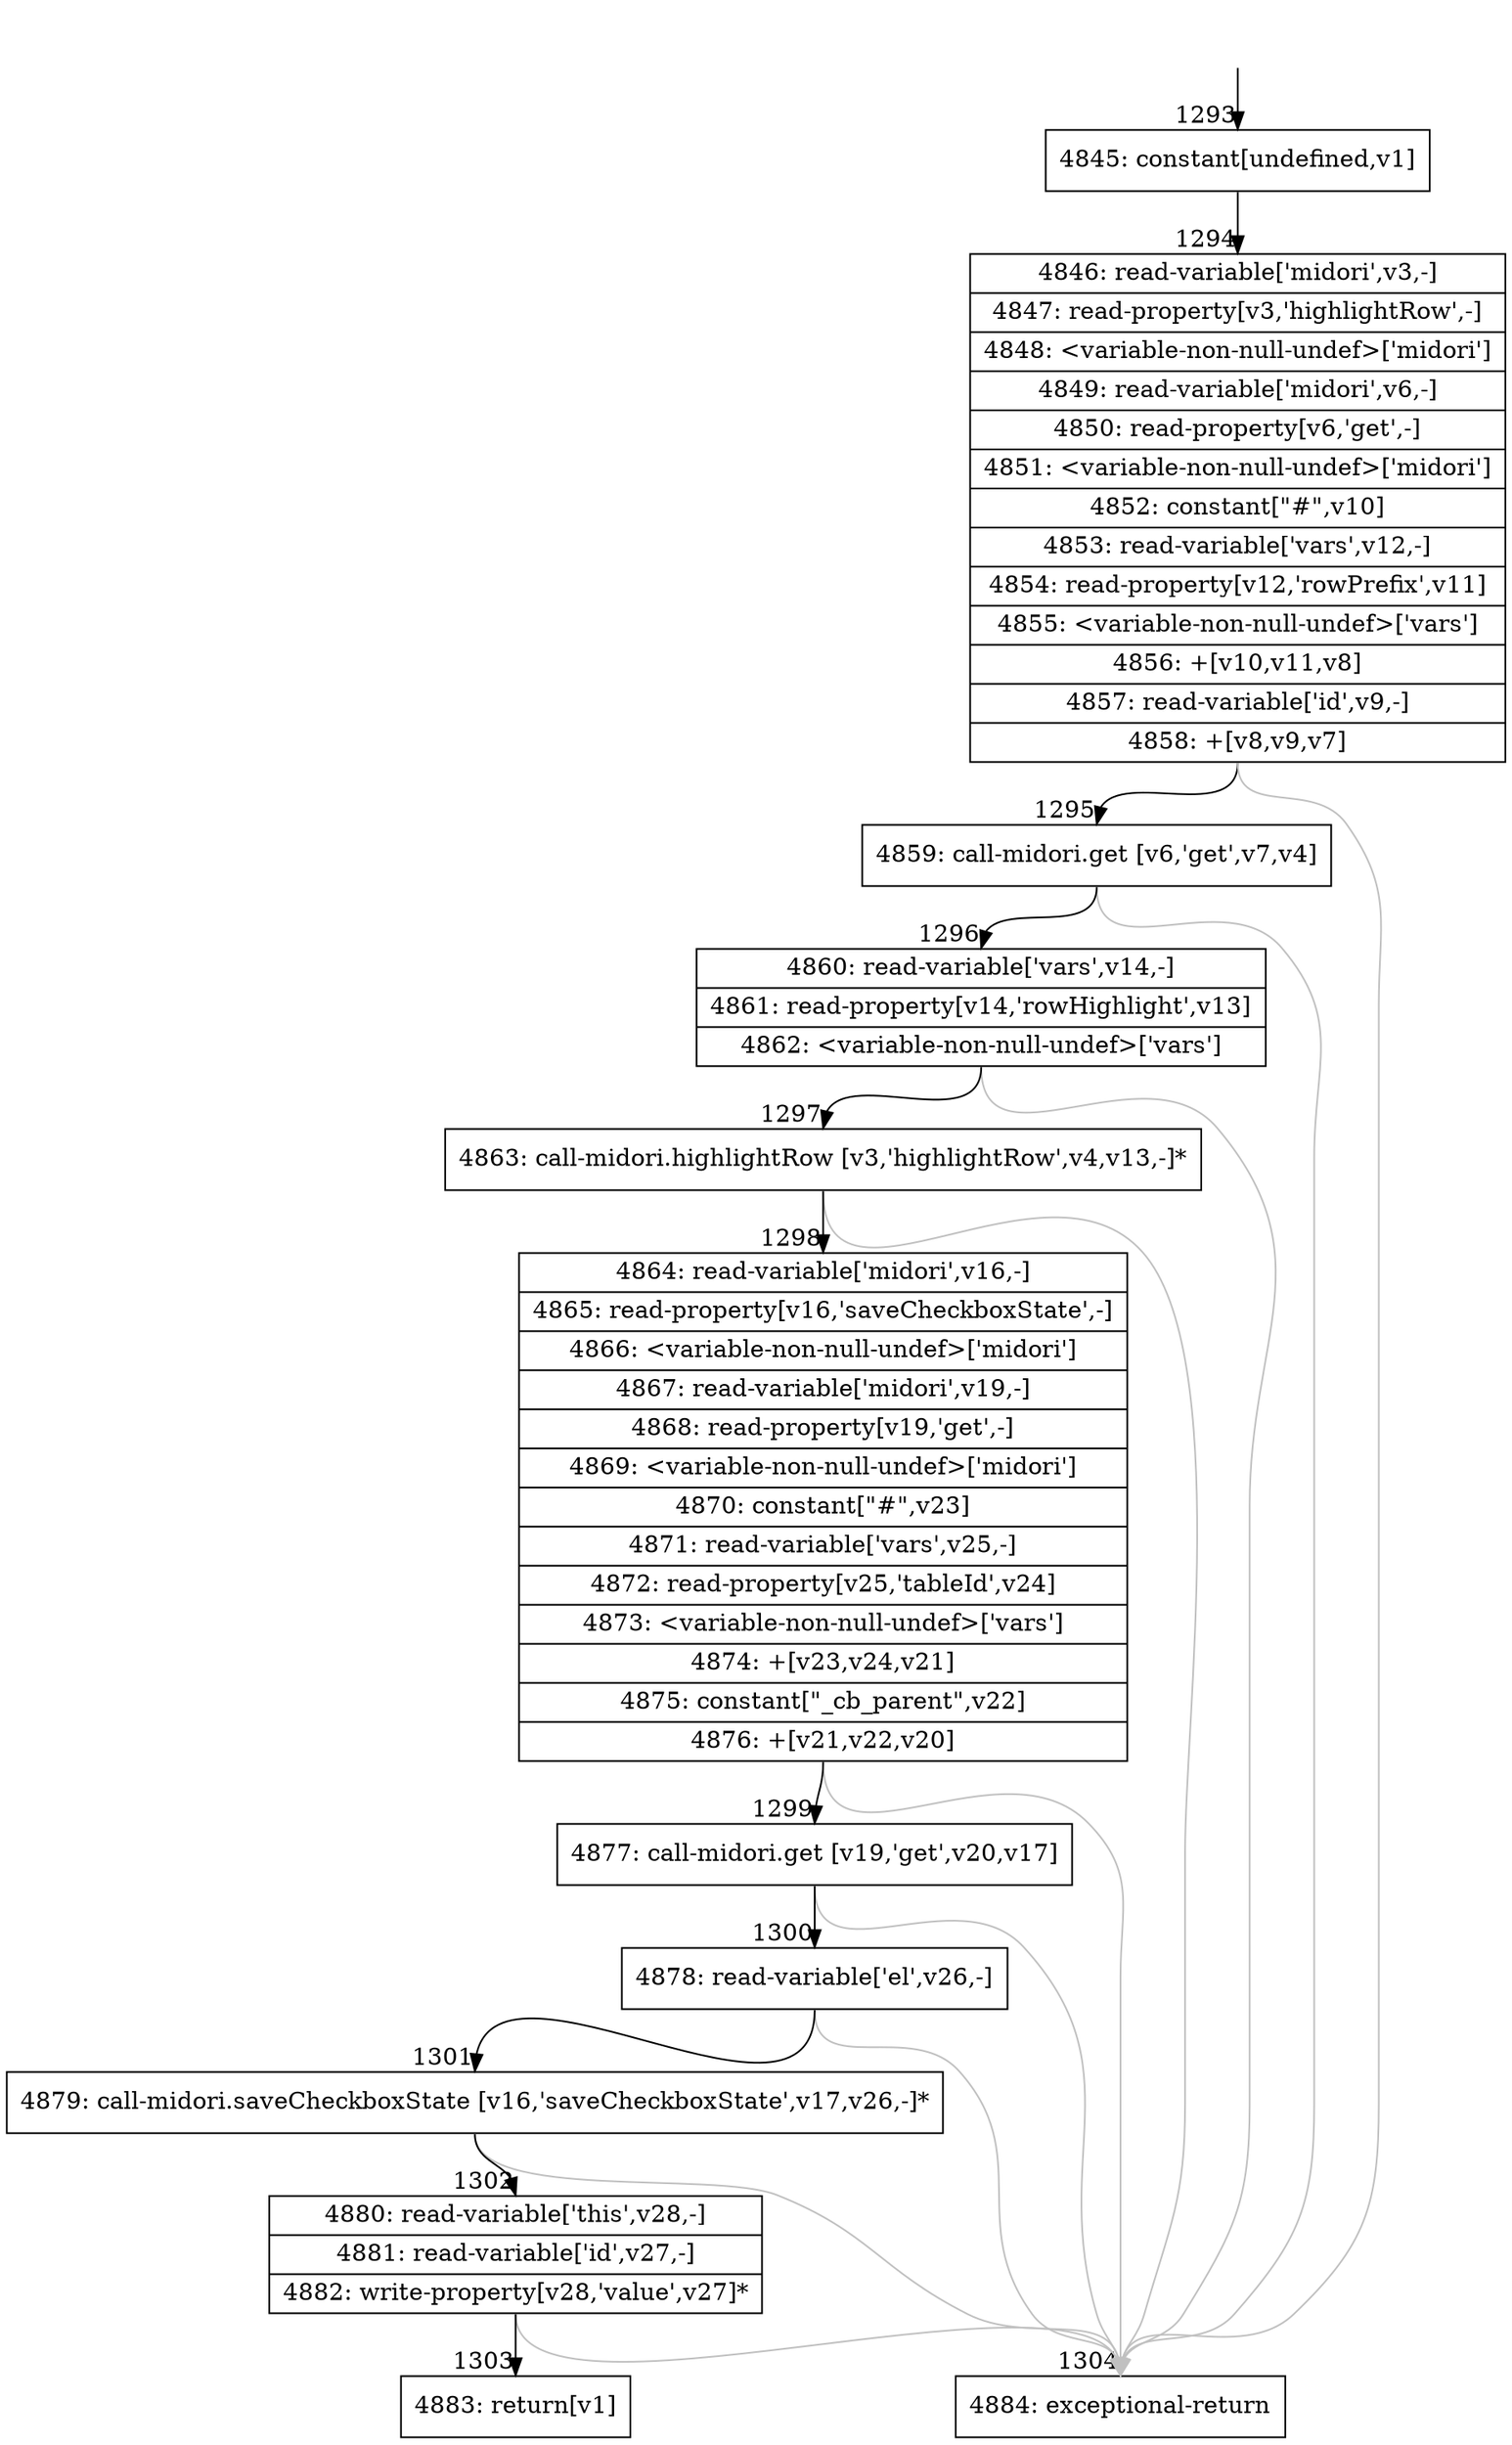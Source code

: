 digraph {
rankdir="TD"
BB_entry78[shape=none,label=""];
BB_entry78 -> BB1293 [tailport=s, headport=n, headlabel="    1293"]
BB1293 [shape=record label="{4845: constant[undefined,v1]}" ] 
BB1293 -> BB1294 [tailport=s, headport=n, headlabel="      1294"]
BB1294 [shape=record label="{4846: read-variable['midori',v3,-]|4847: read-property[v3,'highlightRow',-]|4848: \<variable-non-null-undef\>['midori']|4849: read-variable['midori',v6,-]|4850: read-property[v6,'get',-]|4851: \<variable-non-null-undef\>['midori']|4852: constant[\"#\",v10]|4853: read-variable['vars',v12,-]|4854: read-property[v12,'rowPrefix',v11]|4855: \<variable-non-null-undef\>['vars']|4856: +[v10,v11,v8]|4857: read-variable['id',v9,-]|4858: +[v8,v9,v7]}" ] 
BB1294 -> BB1295 [tailport=s, headport=n, headlabel="      1295"]
BB1294 -> BB1304 [tailport=s, headport=n, color=gray, headlabel="      1304"]
BB1295 [shape=record label="{4859: call-midori.get [v6,'get',v7,v4]}" ] 
BB1295 -> BB1296 [tailport=s, headport=n, headlabel="      1296"]
BB1295 -> BB1304 [tailport=s, headport=n, color=gray]
BB1296 [shape=record label="{4860: read-variable['vars',v14,-]|4861: read-property[v14,'rowHighlight',v13]|4862: \<variable-non-null-undef\>['vars']}" ] 
BB1296 -> BB1297 [tailport=s, headport=n, headlabel="      1297"]
BB1296 -> BB1304 [tailport=s, headport=n, color=gray]
BB1297 [shape=record label="{4863: call-midori.highlightRow [v3,'highlightRow',v4,v13,-]*}" ] 
BB1297 -> BB1298 [tailport=s, headport=n, headlabel="      1298"]
BB1297 -> BB1304 [tailport=s, headport=n, color=gray]
BB1298 [shape=record label="{4864: read-variable['midori',v16,-]|4865: read-property[v16,'saveCheckboxState',-]|4866: \<variable-non-null-undef\>['midori']|4867: read-variable['midori',v19,-]|4868: read-property[v19,'get',-]|4869: \<variable-non-null-undef\>['midori']|4870: constant[\"#\",v23]|4871: read-variable['vars',v25,-]|4872: read-property[v25,'tableId',v24]|4873: \<variable-non-null-undef\>['vars']|4874: +[v23,v24,v21]|4875: constant[\"_cb_parent\",v22]|4876: +[v21,v22,v20]}" ] 
BB1298 -> BB1299 [tailport=s, headport=n, headlabel="      1299"]
BB1298 -> BB1304 [tailport=s, headport=n, color=gray]
BB1299 [shape=record label="{4877: call-midori.get [v19,'get',v20,v17]}" ] 
BB1299 -> BB1300 [tailport=s, headport=n, headlabel="      1300"]
BB1299 -> BB1304 [tailport=s, headport=n, color=gray]
BB1300 [shape=record label="{4878: read-variable['el',v26,-]}" ] 
BB1300 -> BB1301 [tailport=s, headport=n, headlabel="      1301"]
BB1300 -> BB1304 [tailport=s, headport=n, color=gray]
BB1301 [shape=record label="{4879: call-midori.saveCheckboxState [v16,'saveCheckboxState',v17,v26,-]*}" ] 
BB1301 -> BB1302 [tailport=s, headport=n, headlabel="      1302"]
BB1301 -> BB1304 [tailport=s, headport=n, color=gray]
BB1302 [shape=record label="{4880: read-variable['this',v28,-]|4881: read-variable['id',v27,-]|4882: write-property[v28,'value',v27]*}" ] 
BB1302 -> BB1303 [tailport=s, headport=n, headlabel="      1303"]
BB1302 -> BB1304 [tailport=s, headport=n, color=gray]
BB1303 [shape=record label="{4883: return[v1]}" ] 
BB1304 [shape=record label="{4884: exceptional-return}" ] 
//#$~ 1009
}
